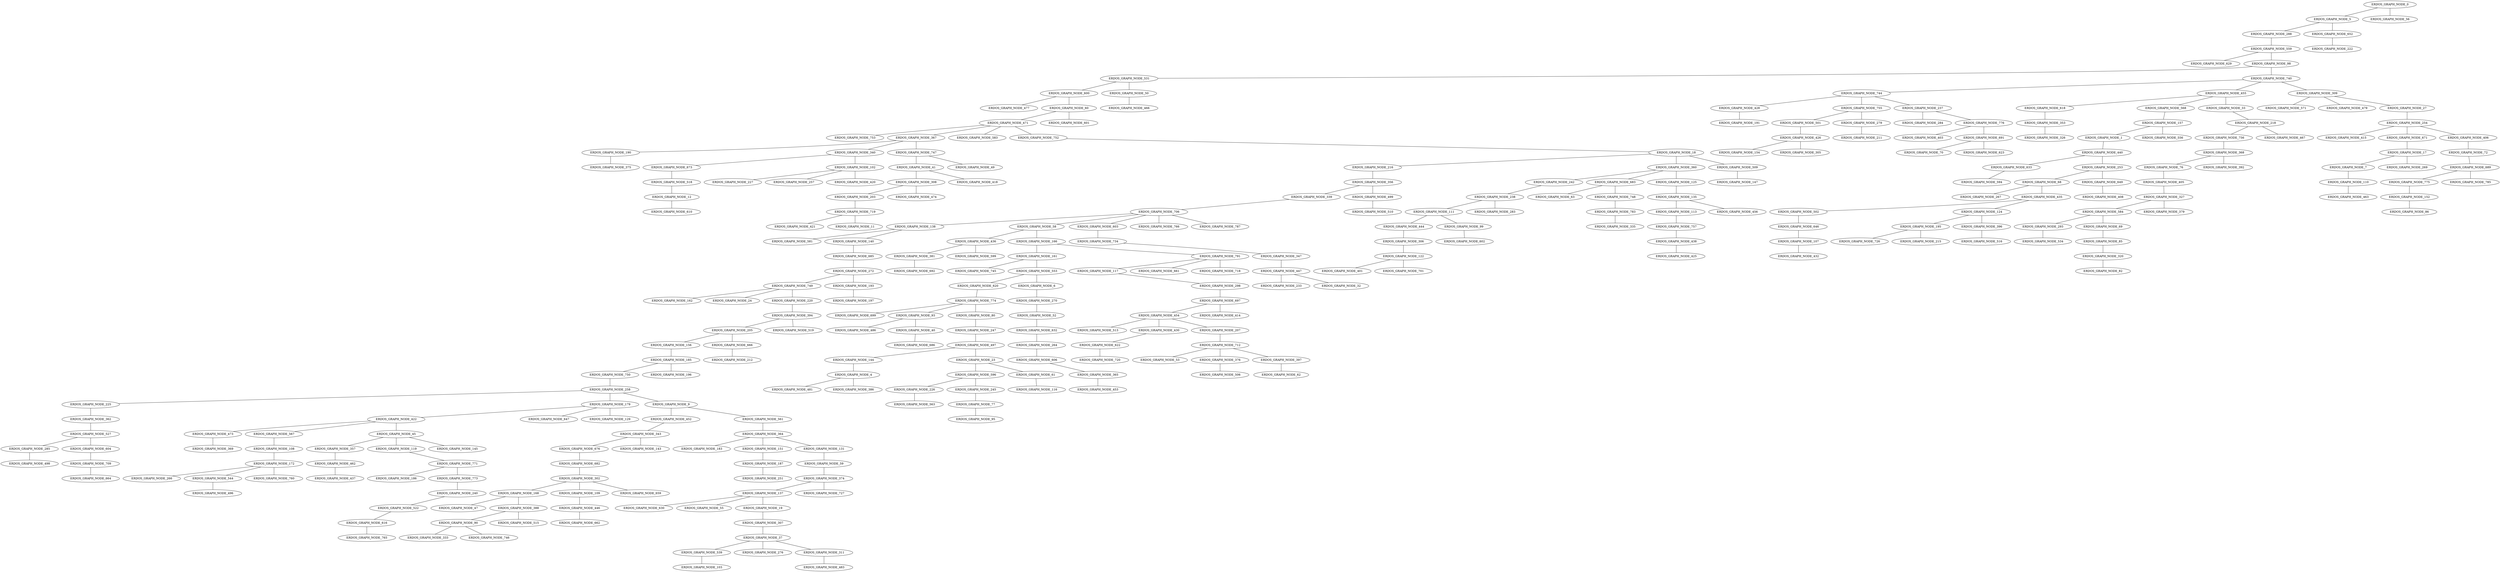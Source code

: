 graph ERDOS_GRAPH_PRIM_LARGE{
ERDOS_GRAPH_NODE_0 -- ERDOS_GRAPH_NODE_5 [weight=9];
ERDOS_GRAPH_NODE_5 -- ERDOS_GRAPH_NODE_288 [weight=2];
ERDOS_GRAPH_NODE_288 -- ERDOS_GRAPH_NODE_559 [weight=4];
ERDOS_GRAPH_NODE_559 -- ERDOS_GRAPH_NODE_629 [weight=1];
ERDOS_GRAPH_NODE_559 -- ERDOS_GRAPH_NODE_98 [weight=2];
ERDOS_GRAPH_NODE_98 -- ERDOS_GRAPH_NODE_531 [weight=2];
ERDOS_GRAPH_NODE_98 -- ERDOS_GRAPH_NODE_740 [weight=5];
ERDOS_GRAPH_NODE_740 -- ERDOS_GRAPH_NODE_744 [weight=1];
ERDOS_GRAPH_NODE_744 -- ERDOS_GRAPH_NODE_428 [weight=5];
ERDOS_GRAPH_NODE_531 -- ERDOS_GRAPH_NODE_600 [weight=8];
ERDOS_GRAPH_NODE_744 -- ERDOS_GRAPH_NODE_755 [weight=13];
ERDOS_GRAPH_NODE_755 -- ERDOS_GRAPH_NODE_501 [weight=6];
ERDOS_GRAPH_NODE_755 -- ERDOS_GRAPH_NODE_279 [weight=9];
ERDOS_GRAPH_NODE_279 -- ERDOS_GRAPH_NODE_211 [weight=2];
ERDOS_GRAPH_NODE_744 -- ERDOS_GRAPH_NODE_237 [weight=14];
ERDOS_GRAPH_NODE_237 -- ERDOS_GRAPH_NODE_284 [weight=10];
ERDOS_GRAPH_NODE_428 -- ERDOS_GRAPH_NODE_191 [weight=15];
ERDOS_GRAPH_NODE_501 -- ERDOS_GRAPH_NODE_426 [weight=16];
ERDOS_GRAPH_NODE_426 -- ERDOS_GRAPH_NODE_154 [weight=4];
ERDOS_GRAPH_NODE_426 -- ERDOS_GRAPH_NODE_305 [weight=6];
ERDOS_GRAPH_NODE_740 -- ERDOS_GRAPH_NODE_455 [weight=16];
ERDOS_GRAPH_NODE_455 -- ERDOS_GRAPH_NODE_618 [weight=3];
ERDOS_GRAPH_NODE_455 -- ERDOS_GRAPH_NODE_568 [weight=8];
ERDOS_GRAPH_NODE_568 -- ERDOS_GRAPH_NODE_157 [weight=6];
ERDOS_GRAPH_NODE_157 -- ERDOS_GRAPH_NODE_1 [weight=6];
ERDOS_GRAPH_NODE_1 -- ERDOS_GRAPH_NODE_440 [weight=8];
ERDOS_GRAPH_NODE_157 -- ERDOS_GRAPH_NODE_556 [weight=8];
ERDOS_GRAPH_NODE_440 -- ERDOS_GRAPH_NODE_633 [weight=8];
ERDOS_GRAPH_NODE_633 -- ERDOS_GRAPH_NODE_594 [weight=8];
ERDOS_GRAPH_NODE_455 -- ERDOS_GRAPH_NODE_33 [weight=9];
ERDOS_GRAPH_NODE_33 -- ERDOS_GRAPH_NODE_218 [weight=5];
ERDOS_GRAPH_NODE_218 -- ERDOS_GRAPH_NODE_756 [weight=4];
ERDOS_GRAPH_NODE_218 -- ERDOS_GRAPH_NODE_467 [weight=9];
ERDOS_GRAPH_NODE_756 -- ERDOS_GRAPH_NODE_368 [weight=12];
ERDOS_GRAPH_NODE_368 -- ERDOS_GRAPH_NODE_76 [weight=4];
ERDOS_GRAPH_NODE_76 -- ERDOS_GRAPH_NODE_405 [weight=11];
ERDOS_GRAPH_NODE_405 -- ERDOS_GRAPH_NODE_327 [weight=10];
ERDOS_GRAPH_NODE_327 -- ERDOS_GRAPH_NODE_584 [weight=4];
ERDOS_GRAPH_NODE_584 -- ERDOS_GRAPH_NODE_293 [weight=2];
ERDOS_GRAPH_NODE_584 -- ERDOS_GRAPH_NODE_69 [weight=13];
ERDOS_GRAPH_NODE_69 -- ERDOS_GRAPH_NODE_85 [weight=5];
ERDOS_GRAPH_NODE_85 -- ERDOS_GRAPH_NODE_320 [weight=1];
ERDOS_GRAPH_NODE_618 -- ERDOS_GRAPH_NODE_353 [weight=16];
ERDOS_GRAPH_NODE_353 -- ERDOS_GRAPH_NODE_326 [weight=13];
ERDOS_GRAPH_NODE_368 -- ERDOS_GRAPH_NODE_392 [weight=16];
ERDOS_GRAPH_NODE_600 -- ERDOS_GRAPH_NODE_477 [weight=16];
ERDOS_GRAPH_NODE_293 -- ERDOS_GRAPH_NODE_534 [weight=16];
ERDOS_GRAPH_NODE_0 -- ERDOS_GRAPH_NODE_56 [weight=16];
ERDOS_GRAPH_NODE_600 -- ERDOS_GRAPH_NODE_60 [weight=16];
ERDOS_GRAPH_NODE_60 -- ERDOS_GRAPH_NODE_471 [weight=6];
ERDOS_GRAPH_NODE_471 -- ERDOS_GRAPH_NODE_753 [weight=1];
ERDOS_GRAPH_NODE_471 -- ERDOS_GRAPH_NODE_367 [weight=4];
ERDOS_GRAPH_NODE_367 -- ERDOS_GRAPH_NODE_190 [weight=5];
ERDOS_GRAPH_NODE_471 -- ERDOS_GRAPH_NODE_583 [weight=5];
ERDOS_GRAPH_NODE_471 -- ERDOS_GRAPH_NODE_752 [weight=8];
ERDOS_GRAPH_NODE_752 -- ERDOS_GRAPH_NODE_18 [weight=1];
ERDOS_GRAPH_NODE_18 -- ERDOS_GRAPH_NODE_216 [weight=2];
ERDOS_GRAPH_NODE_367 -- ERDOS_GRAPH_NODE_340 [weight=10];
ERDOS_GRAPH_NODE_340 -- ERDOS_GRAPH_NODE_673 [weight=6];
ERDOS_GRAPH_NODE_216 -- ERDOS_GRAPH_NODE_356 [weight=10];
ERDOS_GRAPH_NODE_356 -- ERDOS_GRAPH_NODE_339 [weight=9];
ERDOS_GRAPH_NODE_339 -- ERDOS_GRAPH_NODE_706 [weight=1];
ERDOS_GRAPH_NODE_706 -- ERDOS_GRAPH_NODE_138 [weight=2];
ERDOS_GRAPH_NODE_138 -- ERDOS_GRAPH_NODE_581 [weight=1];
ERDOS_GRAPH_NODE_706 -- ERDOS_GRAPH_NODE_58 [weight=3];
ERDOS_GRAPH_NODE_138 -- ERDOS_GRAPH_NODE_140 [weight=4];
ERDOS_GRAPH_NODE_706 -- ERDOS_GRAPH_NODE_603 [weight=8];
ERDOS_GRAPH_NODE_603 -- ERDOS_GRAPH_NODE_734 [weight=9];
ERDOS_GRAPH_NODE_734 -- ERDOS_GRAPH_NODE_347 [weight=1];
ERDOS_GRAPH_NODE_347 -- ERDOS_GRAPH_NODE_447 [weight=3];
ERDOS_GRAPH_NODE_706 -- ERDOS_GRAPH_NODE_766 [weight=10];
ERDOS_GRAPH_NODE_58 -- ERDOS_GRAPH_NODE_436 [weight=12];
ERDOS_GRAPH_NODE_436 -- ERDOS_GRAPH_NODE_381 [weight=7];
ERDOS_GRAPH_NODE_140 -- ERDOS_GRAPH_NODE_685 [weight=12];
ERDOS_GRAPH_NODE_685 -- ERDOS_GRAPH_NODE_272 [weight=1];
ERDOS_GRAPH_NODE_272 -- ERDOS_GRAPH_NODE_749 [weight=9];
ERDOS_GRAPH_NODE_749 -- ERDOS_GRAPH_NODE_162 [weight=2];
ERDOS_GRAPH_NODE_749 -- ERDOS_GRAPH_NODE_24 [weight=6];
ERDOS_GRAPH_NODE_749 -- ERDOS_GRAPH_NODE_220 [weight=11];
ERDOS_GRAPH_NODE_381 -- ERDOS_GRAPH_NODE_692 [weight=12];
ERDOS_GRAPH_NODE_340 -- ERDOS_GRAPH_NODE_102 [weight=13];
ERDOS_GRAPH_NODE_102 -- ERDOS_GRAPH_NODE_227 [weight=3];
ERDOS_GRAPH_NODE_102 -- ERDOS_GRAPH_NODE_257 [weight=11];
ERDOS_GRAPH_NODE_58 -- ERDOS_GRAPH_NODE_166 [weight=13];
ERDOS_GRAPH_NODE_166 -- ERDOS_GRAPH_NODE_161 [weight=3];
ERDOS_GRAPH_NODE_166 -- ERDOS_GRAPH_NODE_791 [weight=5];
ERDOS_GRAPH_NODE_791 -- ERDOS_GRAPH_NODE_117 [weight=3];
ERDOS_GRAPH_NODE_117 -- ERDOS_GRAPH_NODE_298 [weight=4];
ERDOS_GRAPH_NODE_791 -- ERDOS_GRAPH_NODE_661 [weight=7];
ERDOS_GRAPH_NODE_298 -- ERDOS_GRAPH_NODE_697 [weight=10];
ERDOS_GRAPH_NODE_697 -- ERDOS_GRAPH_NODE_454 [weight=1];
ERDOS_GRAPH_NODE_454 -- ERDOS_GRAPH_NODE_513 [weight=2];
ERDOS_GRAPH_NODE_454 -- ERDOS_GRAPH_NODE_430 [weight=3];
ERDOS_GRAPH_NODE_430 -- ERDOS_GRAPH_NODE_622 [weight=2];
ERDOS_GRAPH_NODE_454 -- ERDOS_GRAPH_NODE_207 [weight=4];
ERDOS_GRAPH_NODE_207 -- ERDOS_GRAPH_NODE_712 [weight=10];
ERDOS_GRAPH_NODE_622 -- ERDOS_GRAPH_NODE_720 [weight=10];
ERDOS_GRAPH_NODE_161 -- ERDOS_GRAPH_NODE_745 [weight=10];
ERDOS_GRAPH_NODE_712 -- ERDOS_GRAPH_NODE_53 [weight=11];
ERDOS_GRAPH_NODE_161 -- ERDOS_GRAPH_NODE_553 [weight=13];
ERDOS_GRAPH_NODE_553 -- ERDOS_GRAPH_NODE_620 [weight=13];
ERDOS_GRAPH_NODE_620 -- ERDOS_GRAPH_NODE_774 [weight=12];
ERDOS_GRAPH_NODE_774 -- ERDOS_GRAPH_NODE_699 [weight=1];
ERDOS_GRAPH_NODE_774 -- ERDOS_GRAPH_NODE_93 [weight=10];
ERDOS_GRAPH_NODE_93 -- ERDOS_GRAPH_NODE_486 [weight=6];
ERDOS_GRAPH_NODE_93 -- ERDOS_GRAPH_NODE_40 [weight=9];
ERDOS_GRAPH_NODE_40 -- ERDOS_GRAPH_NODE_686 [weight=4];
ERDOS_GRAPH_NODE_706 -- ERDOS_GRAPH_NODE_787 [weight=13];
ERDOS_GRAPH_NODE_18 -- ERDOS_GRAPH_NODE_360 [weight=14];
ERDOS_GRAPH_NODE_360 -- ERDOS_GRAPH_NODE_242 [weight=6];
ERDOS_GRAPH_NODE_242 -- ERDOS_GRAPH_NODE_238 [weight=4];
ERDOS_GRAPH_NODE_238 -- ERDOS_GRAPH_NODE_111 [weight=3];
ERDOS_GRAPH_NODE_360 -- ERDOS_GRAPH_NODE_683 [weight=6];
ERDOS_GRAPH_NODE_683 -- ERDOS_GRAPH_NODE_63 [weight=7];
ERDOS_GRAPH_NODE_111 -- ERDOS_GRAPH_NODE_444 [weight=11];
ERDOS_GRAPH_NODE_444 -- ERDOS_GRAPH_NODE_306 [weight=9];
ERDOS_GRAPH_NODE_712 -- ERDOS_GRAPH_NODE_376 [weight=14];
ERDOS_GRAPH_NODE_376 -- ERDOS_GRAPH_NODE_506 [weight=9];
ERDOS_GRAPH_NODE_220 -- ERDOS_GRAPH_NODE_394 [weight=14];
ERDOS_GRAPH_NODE_394 -- ERDOS_GRAPH_NODE_205 [weight=5];
ERDOS_GRAPH_NODE_205 -- ERDOS_GRAPH_NODE_156 [weight=2];
ERDOS_GRAPH_NODE_394 -- ERDOS_GRAPH_NODE_519 [weight=5];
ERDOS_GRAPH_NODE_205 -- ERDOS_GRAPH_NODE_666 [weight=6];
ERDOS_GRAPH_NODE_156 -- ERDOS_GRAPH_NODE_185 [weight=9];
ERDOS_GRAPH_NODE_185 -- ERDOS_GRAPH_NODE_750 [weight=8];
ERDOS_GRAPH_NODE_750 -- ERDOS_GRAPH_NODE_258 [weight=9];
ERDOS_GRAPH_NODE_258 -- ERDOS_GRAPH_NODE_225 [weight=4];
ERDOS_GRAPH_NODE_185 -- ERDOS_GRAPH_NODE_196 [weight=10];
ERDOS_GRAPH_NODE_258 -- ERDOS_GRAPH_NODE_179 [weight=12];
ERDOS_GRAPH_NODE_179 -- ERDOS_GRAPH_NODE_422 [weight=5];
ERDOS_GRAPH_NODE_422 -- ERDOS_GRAPH_NODE_473 [weight=8];
ERDOS_GRAPH_NODE_422 -- ERDOS_GRAPH_NODE_567 [weight=10];
ERDOS_GRAPH_NODE_179 -- ERDOS_GRAPH_NODE_647 [weight=10];
ERDOS_GRAPH_NODE_666 -- ERDOS_GRAPH_NODE_212 [weight=12];
ERDOS_GRAPH_NODE_179 -- ERDOS_GRAPH_NODE_129 [weight=14];
ERDOS_GRAPH_NODE_60 -- ERDOS_GRAPH_NODE_601 [weight=14];
ERDOS_GRAPH_NODE_360 -- ERDOS_GRAPH_NODE_125 [weight=15];
ERDOS_GRAPH_NODE_125 -- ERDOS_GRAPH_NODE_135 [weight=4];
ERDOS_GRAPH_NODE_135 -- ERDOS_GRAPH_NODE_113 [weight=7];
ERDOS_GRAPH_NODE_135 -- ERDOS_GRAPH_NODE_456 [weight=9];
ERDOS_GRAPH_NODE_447 -- ERDOS_GRAPH_NODE_233 [weight=15];
ERDOS_GRAPH_NODE_447 -- ERDOS_GRAPH_NODE_32 [weight=15];
ERDOS_GRAPH_NODE_225 -- ERDOS_GRAPH_NODE_362 [weight=15];
ERDOS_GRAPH_NODE_362 -- ERDOS_GRAPH_NODE_527 [weight=7];
ERDOS_GRAPH_NODE_527 -- ERDOS_GRAPH_NODE_285 [weight=2];
ERDOS_GRAPH_NODE_285 -- ERDOS_GRAPH_NODE_498 [weight=7];
ERDOS_GRAPH_NODE_190 -- ERDOS_GRAPH_NODE_375 [weight=15];
ERDOS_GRAPH_NODE_18 -- ERDOS_GRAPH_NODE_509 [weight=15];
ERDOS_GRAPH_NODE_509 -- ERDOS_GRAPH_NODE_147 [weight=11];
ERDOS_GRAPH_NODE_436 -- ERDOS_GRAPH_NODE_599 [weight=15];
ERDOS_GRAPH_NODE_774 -- ERDOS_GRAPH_NODE_80 [weight=15];
ERDOS_GRAPH_NODE_80 -- ERDOS_GRAPH_NODE_247 [weight=10];
ERDOS_GRAPH_NODE_247 -- ERDOS_GRAPH_NODE_497 [weight=1];
ERDOS_GRAPH_NODE_497 -- ERDOS_GRAPH_NODE_144 [weight=9];
ERDOS_GRAPH_NODE_497 -- ERDOS_GRAPH_NODE_23 [weight=11];
ERDOS_GRAPH_NODE_23 -- ERDOS_GRAPH_NODE_596 [weight=11];
ERDOS_GRAPH_NODE_596 -- ERDOS_GRAPH_NODE_226 [weight=3];
ERDOS_GRAPH_NODE_23 -- ERDOS_GRAPH_NODE_61 [weight=14];
ERDOS_GRAPH_NODE_61 -- ERDOS_GRAPH_NODE_116 [weight=12];
ERDOS_GRAPH_NODE_144 -- ERDOS_GRAPH_NODE_4 [weight=15];
ERDOS_GRAPH_NODE_4 -- ERDOS_GRAPH_NODE_481 [weight=8];
ERDOS_GRAPH_NODE_226 -- ERDOS_GRAPH_NODE_563 [weight=15];
ERDOS_GRAPH_NODE_258 -- ERDOS_GRAPH_NODE_9 [weight=15];
ERDOS_GRAPH_NODE_9 -- ERDOS_GRAPH_NODE_452 [weight=11];
ERDOS_GRAPH_NODE_452 -- ERDOS_GRAPH_NODE_343 [weight=6];
ERDOS_GRAPH_NODE_343 -- ERDOS_GRAPH_NODE_676 [weight=2];
ERDOS_GRAPH_NODE_343 -- ERDOS_GRAPH_NODE_143 [weight=15];
ERDOS_GRAPH_NODE_9 -- ERDOS_GRAPH_NODE_561 [weight=15];
ERDOS_GRAPH_NODE_111 -- ERDOS_GRAPH_NODE_99 [weight=15];
ERDOS_GRAPH_NODE_99 -- ERDOS_GRAPH_NODE_602 [weight=13];
ERDOS_GRAPH_NODE_306 -- ERDOS_GRAPH_NODE_122 [weight=16];
ERDOS_GRAPH_NODE_122 -- ERDOS_GRAPH_NODE_401 [weight=8];
ERDOS_GRAPH_NODE_122 -- ERDOS_GRAPH_NODE_701 [weight=15];
ERDOS_GRAPH_NODE_596 -- ERDOS_GRAPH_NODE_245 [weight=16];
ERDOS_GRAPH_NODE_245 -- ERDOS_GRAPH_NODE_77 [weight=2];
ERDOS_GRAPH_NODE_77 -- ERDOS_GRAPH_NODE_95 [weight=4];
ERDOS_GRAPH_NODE_561 -- ERDOS_GRAPH_NODE_364 [weight=16];
ERDOS_GRAPH_NODE_364 -- ERDOS_GRAPH_NODE_183 [weight=2];
ERDOS_GRAPH_NODE_364 -- ERDOS_GRAPH_NODE_151 [weight=16];
ERDOS_GRAPH_NODE_151 -- ERDOS_GRAPH_NODE_187 [weight=5];
ERDOS_GRAPH_NODE_187 -- ERDOS_GRAPH_NODE_251 [weight=12];
ERDOS_GRAPH_NODE_367 -- ERDOS_GRAPH_NODE_747 [weight=16];
ERDOS_GRAPH_NODE_747 -- ERDOS_GRAPH_NODE_41 [weight=4];
ERDOS_GRAPH_NODE_747 -- ERDOS_GRAPH_NODE_49 [weight=5];
ERDOS_GRAPH_NODE_41 -- ERDOS_GRAPH_NODE_308 [weight=12];
ERDOS_GRAPH_NODE_308 -- ERDOS_GRAPH_NODE_203 [weight=6];
ERDOS_GRAPH_NODE_203 -- ERDOS_GRAPH_NODE_719 [weight=4];
ERDOS_GRAPH_NODE_719 -- ERDOS_GRAPH_NODE_421 [weight=1];
ERDOS_GRAPH_NODE_308 -- ERDOS_GRAPH_NODE_474 [weight=7];
ERDOS_GRAPH_NODE_719 -- ERDOS_GRAPH_NODE_11 [weight=14];
ERDOS_GRAPH_NODE_41 -- ERDOS_GRAPH_NODE_418 [weight=15];
ERDOS_GRAPH_NODE_683 -- ERDOS_GRAPH_NODE_748 [weight=16];
ERDOS_GRAPH_NODE_748 -- ERDOS_GRAPH_NODE_783 [weight=12];
ERDOS_GRAPH_NODE_783 -- ERDOS_GRAPH_NODE_335 [weight=3];
ERDOS_GRAPH_NODE_567 -- ERDOS_GRAPH_NODE_108 [weight=17];
ERDOS_GRAPH_NODE_108 -- ERDOS_GRAPH_NODE_172 [weight=16];
ERDOS_GRAPH_NODE_172 -- ERDOS_GRAPH_NODE_266 [weight=9];
ERDOS_GRAPH_NODE_172 -- ERDOS_GRAPH_NODE_544 [weight=13];
ERDOS_GRAPH_NODE_544 -- ERDOS_GRAPH_NODE_496 [weight=16];
ERDOS_GRAPH_NODE_172 -- ERDOS_GRAPH_NODE_760 [weight=16];
ERDOS_GRAPH_NODE_712 -- ERDOS_GRAPH_NODE_397 [weight=17];
ERDOS_GRAPH_NODE_397 -- ERDOS_GRAPH_NODE_62 [weight=16];
ERDOS_GRAPH_NODE_697 -- ERDOS_GRAPH_NODE_414 [weight=17];
ERDOS_GRAPH_NODE_102 -- ERDOS_GRAPH_NODE_420 [weight=17];
ERDOS_GRAPH_NODE_531 -- ERDOS_GRAPH_NODE_50 [weight=17];
ERDOS_GRAPH_NODE_50 -- ERDOS_GRAPH_NODE_466 [weight=1];
ERDOS_GRAPH_NODE_673 -- ERDOS_GRAPH_NODE_518 [weight=17];
ERDOS_GRAPH_NODE_5 -- ERDOS_GRAPH_NODE_652 [weight=17];
ERDOS_GRAPH_NODE_652 -- ERDOS_GRAPH_NODE_222 [weight=3];
ERDOS_GRAPH_NODE_320 -- ERDOS_GRAPH_NODE_82 [weight=17];
ERDOS_GRAPH_NODE_518 -- ERDOS_GRAPH_NODE_12 [weight=18];
ERDOS_GRAPH_NODE_12 -- ERDOS_GRAPH_NODE_610 [weight=6];
ERDOS_GRAPH_NODE_364 -- ERDOS_GRAPH_NODE_131 [weight=18];
ERDOS_GRAPH_NODE_131 -- ERDOS_GRAPH_NODE_59 [weight=17];
ERDOS_GRAPH_NODE_59 -- ERDOS_GRAPH_NODE_374 [weight=10];
ERDOS_GRAPH_NODE_374 -- ERDOS_GRAPH_NODE_137 [weight=11];
ERDOS_GRAPH_NODE_137 -- ERDOS_GRAPH_NODE_630 [weight=1];
ERDOS_GRAPH_NODE_137 -- ERDOS_GRAPH_NODE_55 [weight=6];
ERDOS_GRAPH_NODE_137 -- ERDOS_GRAPH_NODE_19 [weight=13];
ERDOS_GRAPH_NODE_19 -- ERDOS_GRAPH_NODE_307 [weight=7];
ERDOS_GRAPH_NODE_307 -- ERDOS_GRAPH_NODE_37 [weight=4];
ERDOS_GRAPH_NODE_37 -- ERDOS_GRAPH_NODE_539 [weight=16];
ERDOS_GRAPH_NODE_539 -- ERDOS_GRAPH_NODE_103 [weight=16];
ERDOS_GRAPH_NODE_374 -- ERDOS_GRAPH_NODE_727 [weight=17];
ERDOS_GRAPH_NODE_272 -- ERDOS_GRAPH_NODE_193 [weight=18];
ERDOS_GRAPH_NODE_193 -- ERDOS_GRAPH_NODE_197 [weight=15];
ERDOS_GRAPH_NODE_238 -- ERDOS_GRAPH_NODE_283 [weight=18];
ERDOS_GRAPH_NODE_4 -- ERDOS_GRAPH_NODE_386 [weight=18];
ERDOS_GRAPH_NODE_422 -- ERDOS_GRAPH_NODE_45 [weight=18];
ERDOS_GRAPH_NODE_45 -- ERDOS_GRAPH_NODE_357 [weight=2];
ERDOS_GRAPH_NODE_357 -- ERDOS_GRAPH_NODE_462 [weight=1];
ERDOS_GRAPH_NODE_45 -- ERDOS_GRAPH_NODE_119 [weight=9];
ERDOS_GRAPH_NODE_119 -- ERDOS_GRAPH_NODE_771 [weight=5];
ERDOS_GRAPH_NODE_771 -- ERDOS_GRAPH_NODE_186 [weight=2];
ERDOS_GRAPH_NODE_771 -- ERDOS_GRAPH_NODE_773 [weight=11];
ERDOS_GRAPH_NODE_773 -- ERDOS_GRAPH_NODE_240 [weight=13];
ERDOS_GRAPH_NODE_240 -- ERDOS_GRAPH_NODE_522 [weight=5];
ERDOS_GRAPH_NODE_522 -- ERDOS_GRAPH_NODE_616 [weight=1];
ERDOS_GRAPH_NODE_616 -- ERDOS_GRAPH_NODE_765 [weight=15];
ERDOS_GRAPH_NODE_462 -- ERDOS_GRAPH_NODE_437 [weight=16];
ERDOS_GRAPH_NODE_356 -- ERDOS_GRAPH_NODE_499 [weight=18];
ERDOS_GRAPH_NODE_499 -- ERDOS_GRAPH_NODE_510 [weight=16];
ERDOS_GRAPH_NODE_527 -- ERDOS_GRAPH_NODE_604 [weight=18];
ERDOS_GRAPH_NODE_604 -- ERDOS_GRAPH_NODE_709 [weight=18];
ERDOS_GRAPH_NODE_709 -- ERDOS_GRAPH_NODE_664 [weight=12];
ERDOS_GRAPH_NODE_791 -- ERDOS_GRAPH_NODE_718 [weight=18];
ERDOS_GRAPH_NODE_113 -- ERDOS_GRAPH_NODE_757 [weight=18];
ERDOS_GRAPH_NODE_757 -- ERDOS_GRAPH_NODE_438 [weight=8];
ERDOS_GRAPH_NODE_438 -- ERDOS_GRAPH_NODE_425 [weight=1];
ERDOS_GRAPH_NODE_237 -- ERDOS_GRAPH_NODE_776 [weight=18];
ERDOS_GRAPH_NODE_776 -- ERDOS_GRAPH_NODE_403 [weight=1];
ERDOS_GRAPH_NODE_776 -- ERDOS_GRAPH_NODE_691 [weight=9];
ERDOS_GRAPH_NODE_691 -- ERDOS_GRAPH_NODE_70 [weight=6];
ERDOS_GRAPH_NODE_691 -- ERDOS_GRAPH_NODE_623 [weight=17];
ERDOS_GRAPH_NODE_45 -- ERDOS_GRAPH_NODE_145 [weight=19];
ERDOS_GRAPH_NODE_440 -- ERDOS_GRAPH_NODE_253 [weight=19];
ERDOS_GRAPH_NODE_253 -- ERDOS_GRAPH_NODE_68 [weight=12];
ERDOS_GRAPH_NODE_68 -- ERDOS_GRAPH_NODE_267 [weight=13];
ERDOS_GRAPH_NODE_68 -- ERDOS_GRAPH_NODE_435 [weight=17];
ERDOS_GRAPH_NODE_435 -- ERDOS_GRAPH_NODE_502 [weight=1];
ERDOS_GRAPH_NODE_435 -- ERDOS_GRAPH_NODE_124 [weight=2];
ERDOS_GRAPH_NODE_502 -- ERDOS_GRAPH_NODE_646 [weight=5];
ERDOS_GRAPH_NODE_124 -- ERDOS_GRAPH_NODE_195 [weight=7];
ERDOS_GRAPH_NODE_195 -- ERDOS_GRAPH_NODE_726 [weight=7];
ERDOS_GRAPH_NODE_195 -- ERDOS_GRAPH_NODE_215 [weight=9];
ERDOS_GRAPH_NODE_124 -- ERDOS_GRAPH_NODE_396 [weight=13];
ERDOS_GRAPH_NODE_396 -- ERDOS_GRAPH_NODE_516 [weight=8];
ERDOS_GRAPH_NODE_646 -- ERDOS_GRAPH_NODE_107 [weight=15];
ERDOS_GRAPH_NODE_107 -- ERDOS_GRAPH_NODE_432 [weight=14];
ERDOS_GRAPH_NODE_253 -- ERDOS_GRAPH_NODE_649 [weight=18];
ERDOS_GRAPH_NODE_649 -- ERDOS_GRAPH_NODE_408 [weight=12];
ERDOS_GRAPH_NODE_37 -- ERDOS_GRAPH_NODE_276 [weight=19];
ERDOS_GRAPH_NODE_740 -- ERDOS_GRAPH_NODE_309 [weight=19];
ERDOS_GRAPH_NODE_309 -- ERDOS_GRAPH_NODE_571 [weight=4];
ERDOS_GRAPH_NODE_309 -- ERDOS_GRAPH_NODE_479 [weight=8];
ERDOS_GRAPH_NODE_309 -- ERDOS_GRAPH_NODE_27 [weight=15];
ERDOS_GRAPH_NODE_27 -- ERDOS_GRAPH_NODE_254 [weight=16];
ERDOS_GRAPH_NODE_254 -- ERDOS_GRAPH_NODE_415 [weight=3];
ERDOS_GRAPH_NODE_254 -- ERDOS_GRAPH_NODE_671 [weight=16];
ERDOS_GRAPH_NODE_671 -- ERDOS_GRAPH_NODE_17 [weight=13];
ERDOS_GRAPH_NODE_17 -- ERDOS_GRAPH_NODE_7 [weight=8];
ERDOS_GRAPH_NODE_7 -- ERDOS_GRAPH_NODE_110 [weight=10];
ERDOS_GRAPH_NODE_17 -- ERDOS_GRAPH_NODE_269 [weight=10];
ERDOS_GRAPH_NODE_254 -- ERDOS_GRAPH_NODE_406 [weight=18];
ERDOS_GRAPH_NODE_406 -- ERDOS_GRAPH_NODE_72 [weight=11];
ERDOS_GRAPH_NODE_72 -- ERDOS_GRAPH_NODE_689 [weight=1];
ERDOS_GRAPH_NODE_689 -- ERDOS_GRAPH_NODE_775 [weight=4];
ERDOS_GRAPH_NODE_775 -- ERDOS_GRAPH_NODE_152 [weight=7];
ERDOS_GRAPH_NODE_110 -- ERDOS_GRAPH_NODE_463 [weight=18];
ERDOS_GRAPH_NODE_689 -- ERDOS_GRAPH_NODE_785 [weight=18];
ERDOS_GRAPH_NODE_37 -- ERDOS_GRAPH_NODE_311 [weight=19];
ERDOS_GRAPH_NODE_473 -- ERDOS_GRAPH_NODE_369 [weight=19];
ERDOS_GRAPH_NODE_327 -- ERDOS_GRAPH_NODE_379 [weight=19];
ERDOS_GRAPH_NODE_311 -- ERDOS_GRAPH_NODE_483 [weight=19];
ERDOS_GRAPH_NODE_553 -- ERDOS_GRAPH_NODE_6 [weight=19];
ERDOS_GRAPH_NODE_6 -- ERDOS_GRAPH_NODE_270 [weight=14];
ERDOS_GRAPH_NODE_270 -- ERDOS_GRAPH_NODE_52 [weight=2];
ERDOS_GRAPH_NODE_52 -- ERDOS_GRAPH_NODE_632 [weight=10];
ERDOS_GRAPH_NODE_632 -- ERDOS_GRAPH_NODE_264 [weight=4];
ERDOS_GRAPH_NODE_264 -- ERDOS_GRAPH_NODE_606 [weight=4];
ERDOS_GRAPH_NODE_606 -- ERDOS_GRAPH_NODE_365 [weight=3];
ERDOS_GRAPH_NODE_365 -- ERDOS_GRAPH_NODE_453 [weight=15];
ERDOS_GRAPH_NODE_676 -- ERDOS_GRAPH_NODE_682 [weight=19];
ERDOS_GRAPH_NODE_682 -- ERDOS_GRAPH_NODE_302 [weight=16];
ERDOS_GRAPH_NODE_302 -- ERDOS_GRAPH_NODE_168 [weight=12];
ERDOS_GRAPH_NODE_168 -- ERDOS_GRAPH_NODE_47 [weight=2];
ERDOS_GRAPH_NODE_168 -- ERDOS_GRAPH_NODE_388 [weight=10];
ERDOS_GRAPH_NODE_388 -- ERDOS_GRAPH_NODE_90 [weight=14];
ERDOS_GRAPH_NODE_90 -- ERDOS_GRAPH_NODE_333 [weight=7];
ERDOS_GRAPH_NODE_90 -- ERDOS_GRAPH_NODE_746 [weight=8];
ERDOS_GRAPH_NODE_302 -- ERDOS_GRAPH_NODE_109 [weight=16];
ERDOS_GRAPH_NODE_109 -- ERDOS_GRAPH_NODE_446 [weight=1];
ERDOS_GRAPH_NODE_388 -- ERDOS_GRAPH_NODE_515 [weight=17];
ERDOS_GRAPH_NODE_302 -- ERDOS_GRAPH_NODE_659 [weight=18];
ERDOS_GRAPH_NODE_446 -- ERDOS_GRAPH_NODE_662 [weight=19];
ERDOS_GRAPH_NODE_152 -- ERDOS_GRAPH_NODE_86 [weight=19];
}
